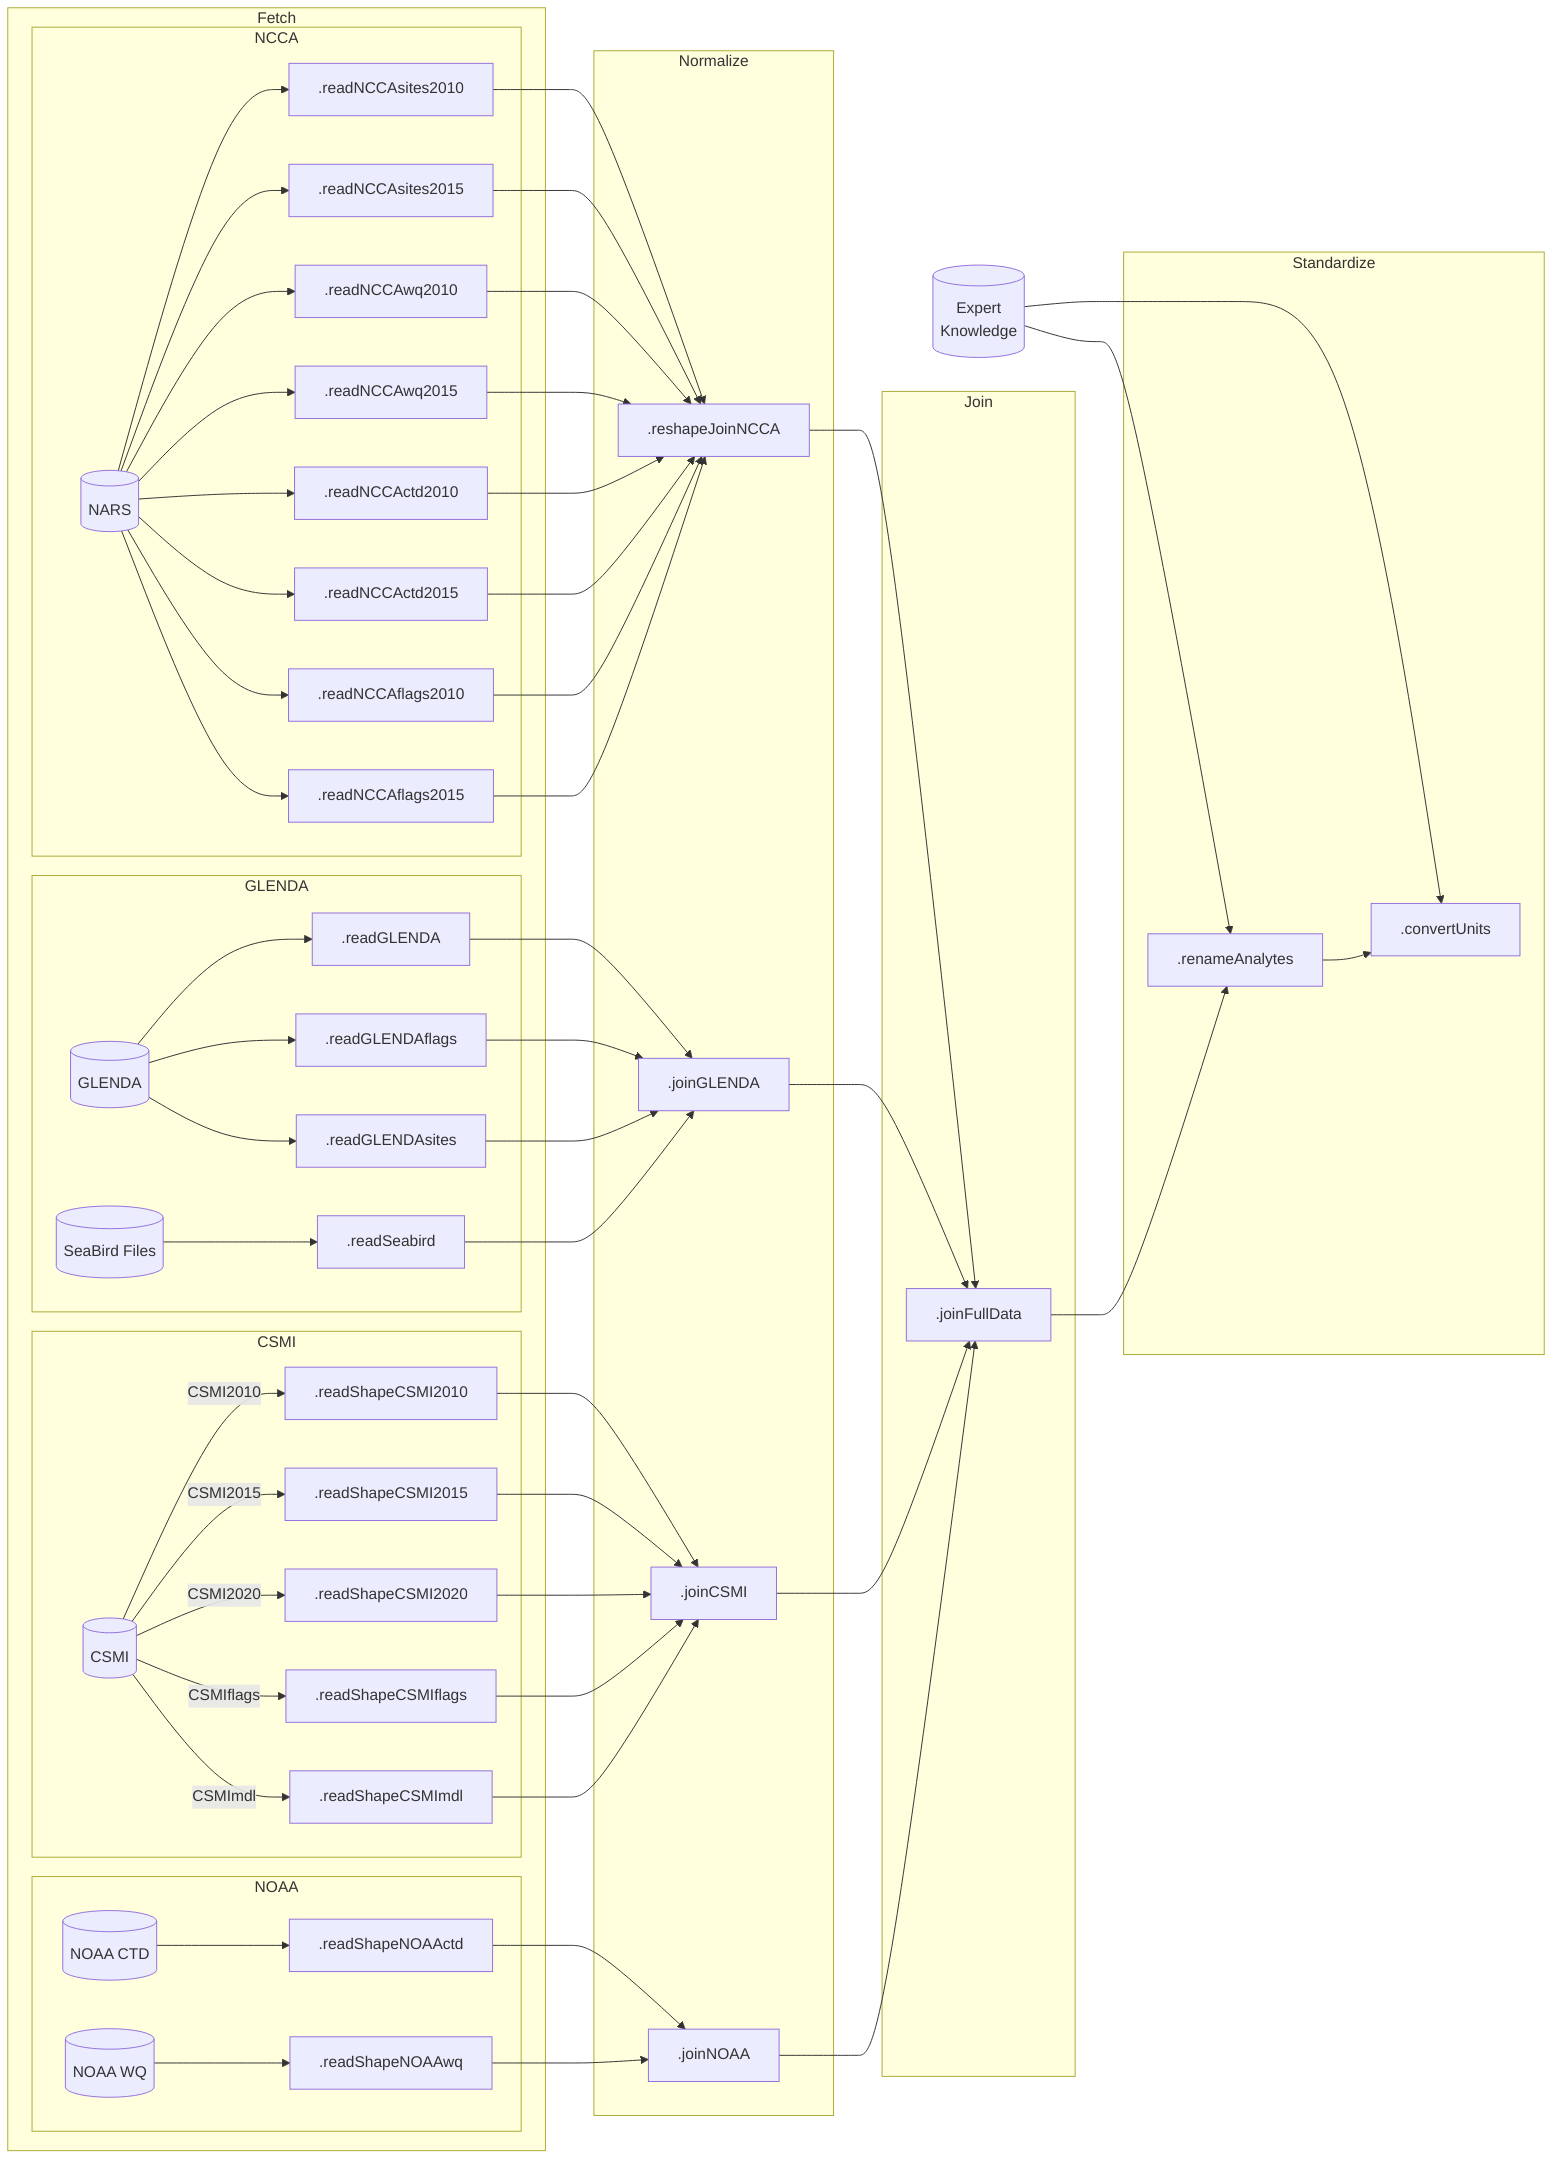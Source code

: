 flowchart LR
    subgraph Fetch
      subgraph NCCA
        nars[(NARS)] --> .readNCCAsites2010
        nars[(NARS)] --> .readNCCAsites2015
        nars[(NARS)] --> .readNCCAwq2010
        nars[(NARS)] --> .readNCCAwq2015
        nars[(NARS)] --> .readNCCActd2010
        nars[(NARS)] --> .readNCCActd2015
        nars[(NARS)] --> .readNCCAflags2010
        nars[(NARS)] --> .readNCCAflags2015
      end

      subgraph GLENDA 
        glenda[(GLENDA)] --> .readGLENDA
        glenda[(GLENDA)] --> .readGLENDAflags
        glenda[(GLENDA)] --> .readGLENDAsites
        seabird[(SeaBird Files)] --> .readSeabird
      end
      
      subgraph CSMI 
        CSMI[(CSMI)]
        CSMI --CSMI2010--> .readShapeCSMI2010
        CSMI --CSMI2015--> .readShapeCSMI2015
        CSMI --CSMI2020--> .readShapeCSMI2020
        CSMI --CSMIflags--> .readShapeCSMIflags
        CSMI --CSMImdl--> .readShapeCSMImdl
      end
      
      
      subgraph NOAA
        noaaWQ[(NOAA WQ)] --> .readShapeNOAAwq
        noaaCTD[(NOAA CTD)] --> .readShapeNOAActd
      end
    end
    %% connect fetch and normalize
    %% NCCA
    .readNCCAsites2010 --> .reshapeJoinNCCA
    .readNCCAsites2015 --> .reshapeJoinNCCA
    .readNCCAwq2010 --> .reshapeJoinNCCA
    .readNCCAwq2015 --> .reshapeJoinNCCA
    .readNCCActd2010 --> .reshapeJoinNCCA
    .readNCCActd2015 --> .reshapeJoinNCCA
    .readNCCAflags2010 --> .reshapeJoinNCCA
    .readNCCAflags2015 --> .reshapeJoinNCCA

    %% GLENDA
    .readGLENDA --> .joinGLENDA
    .readGLENDAflags --> .joinGLENDA
    .readGLENDAsites --> .joinGLENDA
    .readSeabird --> .joinGLENDA

    %% CSMI
    .readShapeCSMI2010 --> .joinCSMI
    .readShapeCSMI2015 --> .joinCSMI
    .readShapeCSMI2020 --> .joinCSMI
    .readShapeCSMIflags --> .joinCSMI
    .readShapeCSMImdl --> .joinCSMI

    %% NOAA
    .readShapeNOAActd --> .joinNOAA
    .readShapeNOAAwq --> .joinNOAA

    subgraph Normalize
      .reshapeJoinNCCA
      .joinGLENDA
      .joinCSMI
      .joinNOAA
    end

    .reshapeJoinNCCA --> .joinFullData
    .joinGLENDA --> .joinFullData
    .joinCSMI --> .joinFullData
    .joinNOAA--> .joinFullData

    subgraph Join
      .joinFullData
    end

    RenamingTable[(Expert \n Knowledge)] --> .renameAnalytes
    RenamingTable --> .convertUnits
    .joinFullData --> .renameAnalytes

    subgraph Standardize
      .renameAnalytes --> .convertUnits
    end